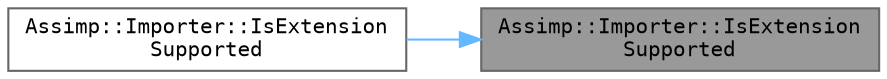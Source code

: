 digraph "Assimp::Importer::IsExtensionSupported"
{
 // LATEX_PDF_SIZE
  bgcolor="transparent";
  edge [fontname=Terminal,fontsize=10,labelfontname=Helvetica,labelfontsize=10];
  node [fontname=Terminal,fontsize=10,shape=box,height=0.2,width=0.4];
  rankdir="RL";
  Node1 [label="Assimp::Importer::IsExtension\lSupported",height=0.2,width=0.4,color="gray40", fillcolor="grey60", style="filled", fontcolor="black",tooltip=" "];
  Node1 -> Node2 [dir="back",color="steelblue1",style="solid"];
  Node2 [label="Assimp::Importer::IsExtension\lSupported",height=0.2,width=0.4,color="grey40", fillcolor="white", style="filled",URL="$class_assimp_1_1_importer.html#a4d49e3c8ecf28336d78f9f5e502990ce",tooltip="Returns whether a given file extension is supported by ASSIMP."];
}
